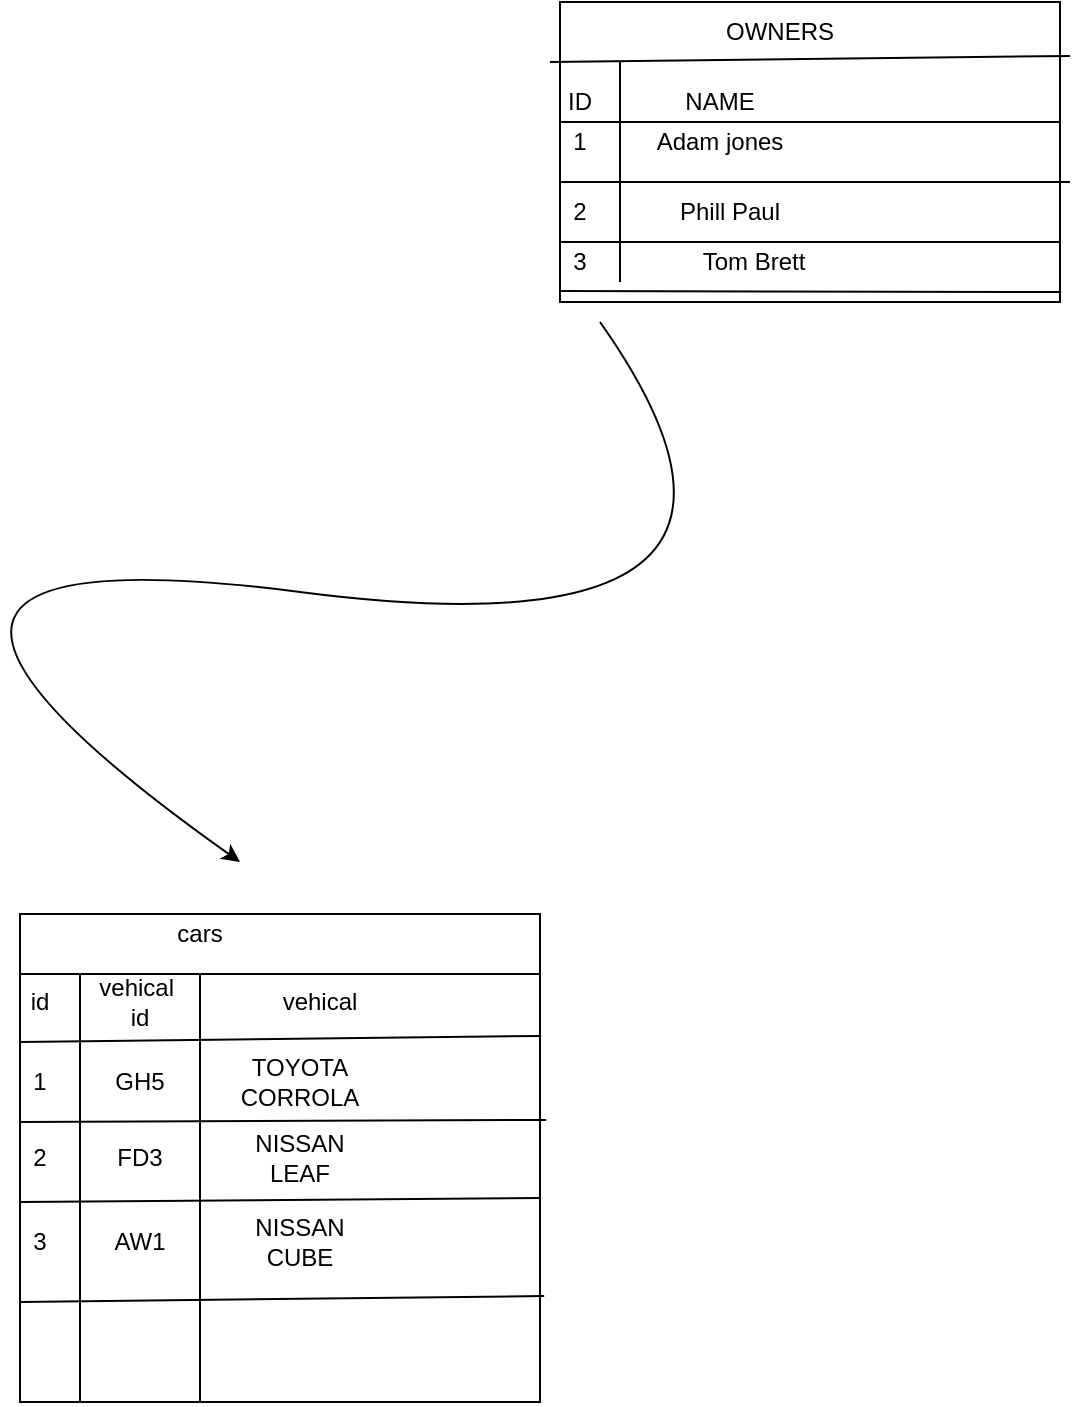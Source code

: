 <mxfile version="13.10.4" type="github">
  <diagram id="C5RBs43oDa-KdzZeNtuy" name="Page-1">
    <mxGraphModel dx="1422" dy="1935" grid="1" gridSize="10" guides="1" tooltips="1" connect="1" arrows="1" fold="1" page="1" pageScale="1" pageWidth="827" pageHeight="1169" math="0" shadow="0">
      <root>
        <mxCell id="WIyWlLk6GJQsqaUBKTNV-0" />
        <mxCell id="WIyWlLk6GJQsqaUBKTNV-1" parent="WIyWlLk6GJQsqaUBKTNV-0" />
        <mxCell id="CeEdeEFc8nZRmcvlUICs-43" value="" style="rounded=0;whiteSpace=wrap;html=1;" vertex="1" parent="WIyWlLk6GJQsqaUBKTNV-1">
          <mxGeometry x="100" y="-614" width="260" height="244" as="geometry" />
        </mxCell>
        <mxCell id="CeEdeEFc8nZRmcvlUICs-44" value="" style="endArrow=none;html=1;" edge="1" parent="WIyWlLk6GJQsqaUBKTNV-1">
          <mxGeometry width="50" height="50" relative="1" as="geometry">
            <mxPoint x="100" y="-584" as="sourcePoint" />
            <mxPoint x="360" y="-584" as="targetPoint" />
          </mxGeometry>
        </mxCell>
        <mxCell id="CeEdeEFc8nZRmcvlUICs-45" value="" style="endArrow=none;html=1;" edge="1" parent="WIyWlLk6GJQsqaUBKTNV-1">
          <mxGeometry width="50" height="50" relative="1" as="geometry">
            <mxPoint x="130" y="-370" as="sourcePoint" />
            <mxPoint x="130" y="-584" as="targetPoint" />
          </mxGeometry>
        </mxCell>
        <mxCell id="CeEdeEFc8nZRmcvlUICs-47" value="" style="endArrow=none;html=1;entryX=1;entryY=0.25;entryDx=0;entryDy=0;" edge="1" parent="WIyWlLk6GJQsqaUBKTNV-1" target="CeEdeEFc8nZRmcvlUICs-43">
          <mxGeometry width="50" height="50" relative="1" as="geometry">
            <mxPoint x="100" y="-550" as="sourcePoint" />
            <mxPoint x="320" y="-550" as="targetPoint" />
          </mxGeometry>
        </mxCell>
        <mxCell id="CeEdeEFc8nZRmcvlUICs-48" value="id" style="text;html=1;strokeColor=none;fillColor=none;align=center;verticalAlign=middle;whiteSpace=wrap;rounded=0;" vertex="1" parent="WIyWlLk6GJQsqaUBKTNV-1">
          <mxGeometry x="90" y="-580" width="40" height="20" as="geometry" />
        </mxCell>
        <mxCell id="CeEdeEFc8nZRmcvlUICs-49" value="vehical&amp;nbsp;&lt;br&gt;id&lt;br&gt;" style="text;html=1;strokeColor=none;fillColor=none;align=center;verticalAlign=middle;whiteSpace=wrap;rounded=0;" vertex="1" parent="WIyWlLk6GJQsqaUBKTNV-1">
          <mxGeometry x="140" y="-580" width="40" height="20" as="geometry" />
        </mxCell>
        <mxCell id="CeEdeEFc8nZRmcvlUICs-50" value="" style="endArrow=none;html=1;" edge="1" parent="WIyWlLk6GJQsqaUBKTNV-1">
          <mxGeometry width="50" height="50" relative="1" as="geometry">
            <mxPoint x="190" y="-370" as="sourcePoint" />
            <mxPoint x="190" y="-584" as="targetPoint" />
          </mxGeometry>
        </mxCell>
        <mxCell id="CeEdeEFc8nZRmcvlUICs-51" value="vehical" style="text;html=1;strokeColor=none;fillColor=none;align=center;verticalAlign=middle;whiteSpace=wrap;rounded=0;" vertex="1" parent="WIyWlLk6GJQsqaUBKTNV-1">
          <mxGeometry x="230" y="-580" width="40" height="20" as="geometry" />
        </mxCell>
        <mxCell id="CeEdeEFc8nZRmcvlUICs-52" value="cars" style="text;html=1;strokeColor=none;fillColor=none;align=center;verticalAlign=middle;whiteSpace=wrap;rounded=0;" vertex="1" parent="WIyWlLk6GJQsqaUBKTNV-1">
          <mxGeometry x="170" y="-614" width="40" height="20" as="geometry" />
        </mxCell>
        <mxCell id="CeEdeEFc8nZRmcvlUICs-53" value="1" style="text;html=1;strokeColor=none;fillColor=none;align=center;verticalAlign=middle;whiteSpace=wrap;rounded=0;" vertex="1" parent="WIyWlLk6GJQsqaUBKTNV-1">
          <mxGeometry x="90" y="-540" width="40" height="20" as="geometry" />
        </mxCell>
        <mxCell id="CeEdeEFc8nZRmcvlUICs-54" value="GH5" style="text;html=1;strokeColor=none;fillColor=none;align=center;verticalAlign=middle;whiteSpace=wrap;rounded=0;" vertex="1" parent="WIyWlLk6GJQsqaUBKTNV-1">
          <mxGeometry x="140" y="-540" width="40" height="20" as="geometry" />
        </mxCell>
        <mxCell id="CeEdeEFc8nZRmcvlUICs-55" value="TOYOTA CORROLA" style="text;html=1;strokeColor=none;fillColor=none;align=center;verticalAlign=middle;whiteSpace=wrap;rounded=0;" vertex="1" parent="WIyWlLk6GJQsqaUBKTNV-1">
          <mxGeometry x="220" y="-540" width="40" height="20" as="geometry" />
        </mxCell>
        <mxCell id="CeEdeEFc8nZRmcvlUICs-57" value="" style="endArrow=none;html=1;entryX=1.012;entryY=0.422;entryDx=0;entryDy=0;entryPerimeter=0;" edge="1" parent="WIyWlLk6GJQsqaUBKTNV-1" target="CeEdeEFc8nZRmcvlUICs-43">
          <mxGeometry width="50" height="50" relative="1" as="geometry">
            <mxPoint x="100" y="-510" as="sourcePoint" />
            <mxPoint x="330" y="-510" as="targetPoint" />
          </mxGeometry>
        </mxCell>
        <mxCell id="CeEdeEFc8nZRmcvlUICs-58" value="2" style="text;html=1;strokeColor=none;fillColor=none;align=center;verticalAlign=middle;whiteSpace=wrap;rounded=0;" vertex="1" parent="WIyWlLk6GJQsqaUBKTNV-1">
          <mxGeometry x="90" y="-502" width="40" height="20" as="geometry" />
        </mxCell>
        <mxCell id="CeEdeEFc8nZRmcvlUICs-60" value="FD3" style="text;html=1;strokeColor=none;fillColor=none;align=center;verticalAlign=middle;whiteSpace=wrap;rounded=0;" vertex="1" parent="WIyWlLk6GJQsqaUBKTNV-1">
          <mxGeometry x="140" y="-502" width="40" height="20" as="geometry" />
        </mxCell>
        <mxCell id="CeEdeEFc8nZRmcvlUICs-61" value="NISSAN LEAF" style="text;html=1;strokeColor=none;fillColor=none;align=center;verticalAlign=middle;whiteSpace=wrap;rounded=0;" vertex="1" parent="WIyWlLk6GJQsqaUBKTNV-1">
          <mxGeometry x="220" y="-502" width="40" height="20" as="geometry" />
        </mxCell>
        <mxCell id="CeEdeEFc8nZRmcvlUICs-62" value="" style="endArrow=none;html=1;entryX=1;entryY=0.582;entryDx=0;entryDy=0;entryPerimeter=0;" edge="1" parent="WIyWlLk6GJQsqaUBKTNV-1" target="CeEdeEFc8nZRmcvlUICs-43">
          <mxGeometry width="50" height="50" relative="1" as="geometry">
            <mxPoint x="100" y="-470" as="sourcePoint" />
            <mxPoint x="310" y="-470" as="targetPoint" />
          </mxGeometry>
        </mxCell>
        <mxCell id="CeEdeEFc8nZRmcvlUICs-63" value="3" style="text;html=1;strokeColor=none;fillColor=none;align=center;verticalAlign=middle;whiteSpace=wrap;rounded=0;" vertex="1" parent="WIyWlLk6GJQsqaUBKTNV-1">
          <mxGeometry x="90" y="-460" width="40" height="20" as="geometry" />
        </mxCell>
        <mxCell id="CeEdeEFc8nZRmcvlUICs-65" value="AW1" style="text;html=1;strokeColor=none;fillColor=none;align=center;verticalAlign=middle;whiteSpace=wrap;rounded=0;" vertex="1" parent="WIyWlLk6GJQsqaUBKTNV-1">
          <mxGeometry x="140" y="-460" width="40" height="20" as="geometry" />
        </mxCell>
        <mxCell id="CeEdeEFc8nZRmcvlUICs-66" value="NISSAN CUBE" style="text;html=1;strokeColor=none;fillColor=none;align=center;verticalAlign=middle;whiteSpace=wrap;rounded=0;" vertex="1" parent="WIyWlLk6GJQsqaUBKTNV-1">
          <mxGeometry x="220" y="-460" width="40" height="20" as="geometry" />
        </mxCell>
        <mxCell id="CeEdeEFc8nZRmcvlUICs-67" value="" style="endArrow=none;html=1;entryX=1.008;entryY=0.783;entryDx=0;entryDy=0;entryPerimeter=0;" edge="1" parent="WIyWlLk6GJQsqaUBKTNV-1" target="CeEdeEFc8nZRmcvlUICs-43">
          <mxGeometry width="50" height="50" relative="1" as="geometry">
            <mxPoint x="100" y="-420" as="sourcePoint" />
            <mxPoint x="350" y="-420" as="targetPoint" />
          </mxGeometry>
        </mxCell>
        <mxCell id="CeEdeEFc8nZRmcvlUICs-68" value="" style="rounded=0;whiteSpace=wrap;html=1;" vertex="1" parent="WIyWlLk6GJQsqaUBKTNV-1">
          <mxGeometry x="370" y="-1070" width="250" height="150" as="geometry" />
        </mxCell>
        <mxCell id="CeEdeEFc8nZRmcvlUICs-69" value="" style="endArrow=none;html=1;entryX=1.02;entryY=0.18;entryDx=0;entryDy=0;entryPerimeter=0;" edge="1" parent="WIyWlLk6GJQsqaUBKTNV-1" target="CeEdeEFc8nZRmcvlUICs-68">
          <mxGeometry width="50" height="50" relative="1" as="geometry">
            <mxPoint x="365" y="-1040" as="sourcePoint" />
            <mxPoint x="610" y="-1040" as="targetPoint" />
          </mxGeometry>
        </mxCell>
        <mxCell id="CeEdeEFc8nZRmcvlUICs-70" value="OWNERS" style="text;html=1;strokeColor=none;fillColor=none;align=center;verticalAlign=middle;whiteSpace=wrap;rounded=0;" vertex="1" parent="WIyWlLk6GJQsqaUBKTNV-1">
          <mxGeometry x="460" y="-1070" width="40" height="30" as="geometry" />
        </mxCell>
        <mxCell id="CeEdeEFc8nZRmcvlUICs-72" value="" style="endArrow=none;html=1;exitX=1;exitY=1;exitDx=0;exitDy=0;" edge="1" parent="WIyWlLk6GJQsqaUBKTNV-1" source="CeEdeEFc8nZRmcvlUICs-82">
          <mxGeometry width="50" height="50" relative="1" as="geometry">
            <mxPoint x="400" y="-820" as="sourcePoint" />
            <mxPoint x="400" y="-1040" as="targetPoint" />
          </mxGeometry>
        </mxCell>
        <mxCell id="CeEdeEFc8nZRmcvlUICs-73" value="" style="endArrow=none;html=1;" edge="1" parent="WIyWlLk6GJQsqaUBKTNV-1">
          <mxGeometry width="50" height="50" relative="1" as="geometry">
            <mxPoint x="370" y="-1010" as="sourcePoint" />
            <mxPoint x="620" y="-1010" as="targetPoint" />
          </mxGeometry>
        </mxCell>
        <mxCell id="CeEdeEFc8nZRmcvlUICs-74" value="ID" style="text;html=1;strokeColor=none;fillColor=none;align=center;verticalAlign=middle;whiteSpace=wrap;rounded=0;" vertex="1" parent="WIyWlLk6GJQsqaUBKTNV-1">
          <mxGeometry x="360" y="-1030" width="40" height="20" as="geometry" />
        </mxCell>
        <mxCell id="CeEdeEFc8nZRmcvlUICs-75" value="NAME" style="text;html=1;strokeColor=none;fillColor=none;align=center;verticalAlign=middle;whiteSpace=wrap;rounded=0;" vertex="1" parent="WIyWlLk6GJQsqaUBKTNV-1">
          <mxGeometry x="430" y="-1030" width="40" height="20" as="geometry" />
        </mxCell>
        <mxCell id="CeEdeEFc8nZRmcvlUICs-76" value="" style="endArrow=none;html=1;" edge="1" parent="WIyWlLk6GJQsqaUBKTNV-1">
          <mxGeometry width="50" height="50" relative="1" as="geometry">
            <mxPoint x="370" y="-980" as="sourcePoint" />
            <mxPoint x="625" y="-980" as="targetPoint" />
          </mxGeometry>
        </mxCell>
        <mxCell id="CeEdeEFc8nZRmcvlUICs-77" value="" style="endArrow=none;html=1;" edge="1" parent="WIyWlLk6GJQsqaUBKTNV-1">
          <mxGeometry width="50" height="50" relative="1" as="geometry">
            <mxPoint x="370" y="-950" as="sourcePoint" />
            <mxPoint x="620" y="-950" as="targetPoint" />
          </mxGeometry>
        </mxCell>
        <mxCell id="CeEdeEFc8nZRmcvlUICs-78" value="" style="endArrow=none;html=1;" edge="1" parent="WIyWlLk6GJQsqaUBKTNV-1">
          <mxGeometry width="50" height="50" relative="1" as="geometry">
            <mxPoint x="370" y="-925.5" as="sourcePoint" />
            <mxPoint x="620" y="-925" as="targetPoint" />
          </mxGeometry>
        </mxCell>
        <mxCell id="CeEdeEFc8nZRmcvlUICs-80" value="1" style="text;html=1;strokeColor=none;fillColor=none;align=center;verticalAlign=middle;whiteSpace=wrap;rounded=0;" vertex="1" parent="WIyWlLk6GJQsqaUBKTNV-1">
          <mxGeometry x="360" y="-1010" width="40" height="20" as="geometry" />
        </mxCell>
        <mxCell id="CeEdeEFc8nZRmcvlUICs-81" value="2" style="text;html=1;strokeColor=none;fillColor=none;align=center;verticalAlign=middle;whiteSpace=wrap;rounded=0;" vertex="1" parent="WIyWlLk6GJQsqaUBKTNV-1">
          <mxGeometry x="360" y="-980" width="40" height="30" as="geometry" />
        </mxCell>
        <mxCell id="CeEdeEFc8nZRmcvlUICs-82" value="3" style="text;html=1;strokeColor=none;fillColor=none;align=center;verticalAlign=middle;whiteSpace=wrap;rounded=0;" vertex="1" parent="WIyWlLk6GJQsqaUBKTNV-1">
          <mxGeometry x="360" y="-950" width="40" height="20" as="geometry" />
        </mxCell>
        <mxCell id="CeEdeEFc8nZRmcvlUICs-84" value="Adam jones" style="text;html=1;strokeColor=none;fillColor=none;align=center;verticalAlign=middle;whiteSpace=wrap;rounded=0;" vertex="1" parent="WIyWlLk6GJQsqaUBKTNV-1">
          <mxGeometry x="412" y="-1010" width="76" height="20" as="geometry" />
        </mxCell>
        <mxCell id="CeEdeEFc8nZRmcvlUICs-85" value="Phill Paul" style="text;html=1;strokeColor=none;fillColor=none;align=center;verticalAlign=middle;whiteSpace=wrap;rounded=0;" vertex="1" parent="WIyWlLk6GJQsqaUBKTNV-1">
          <mxGeometry x="420" y="-975" width="70" height="20" as="geometry" />
        </mxCell>
        <mxCell id="CeEdeEFc8nZRmcvlUICs-86" value="Tom Brett" style="text;html=1;strokeColor=none;fillColor=none;align=center;verticalAlign=middle;whiteSpace=wrap;rounded=0;" vertex="1" parent="WIyWlLk6GJQsqaUBKTNV-1">
          <mxGeometry x="414" y="-950" width="106" height="20" as="geometry" />
        </mxCell>
        <mxCell id="CeEdeEFc8nZRmcvlUICs-90" value="" style="curved=1;endArrow=classic;html=1;" edge="1" parent="WIyWlLk6GJQsqaUBKTNV-1">
          <mxGeometry width="50" height="50" relative="1" as="geometry">
            <mxPoint x="390" y="-910" as="sourcePoint" />
            <mxPoint x="210" y="-640" as="targetPoint" />
            <Array as="points">
              <mxPoint x="510" y="-740" />
              <mxPoint x="-30" y="-810" />
            </Array>
          </mxGeometry>
        </mxCell>
      </root>
    </mxGraphModel>
  </diagram>
</mxfile>
